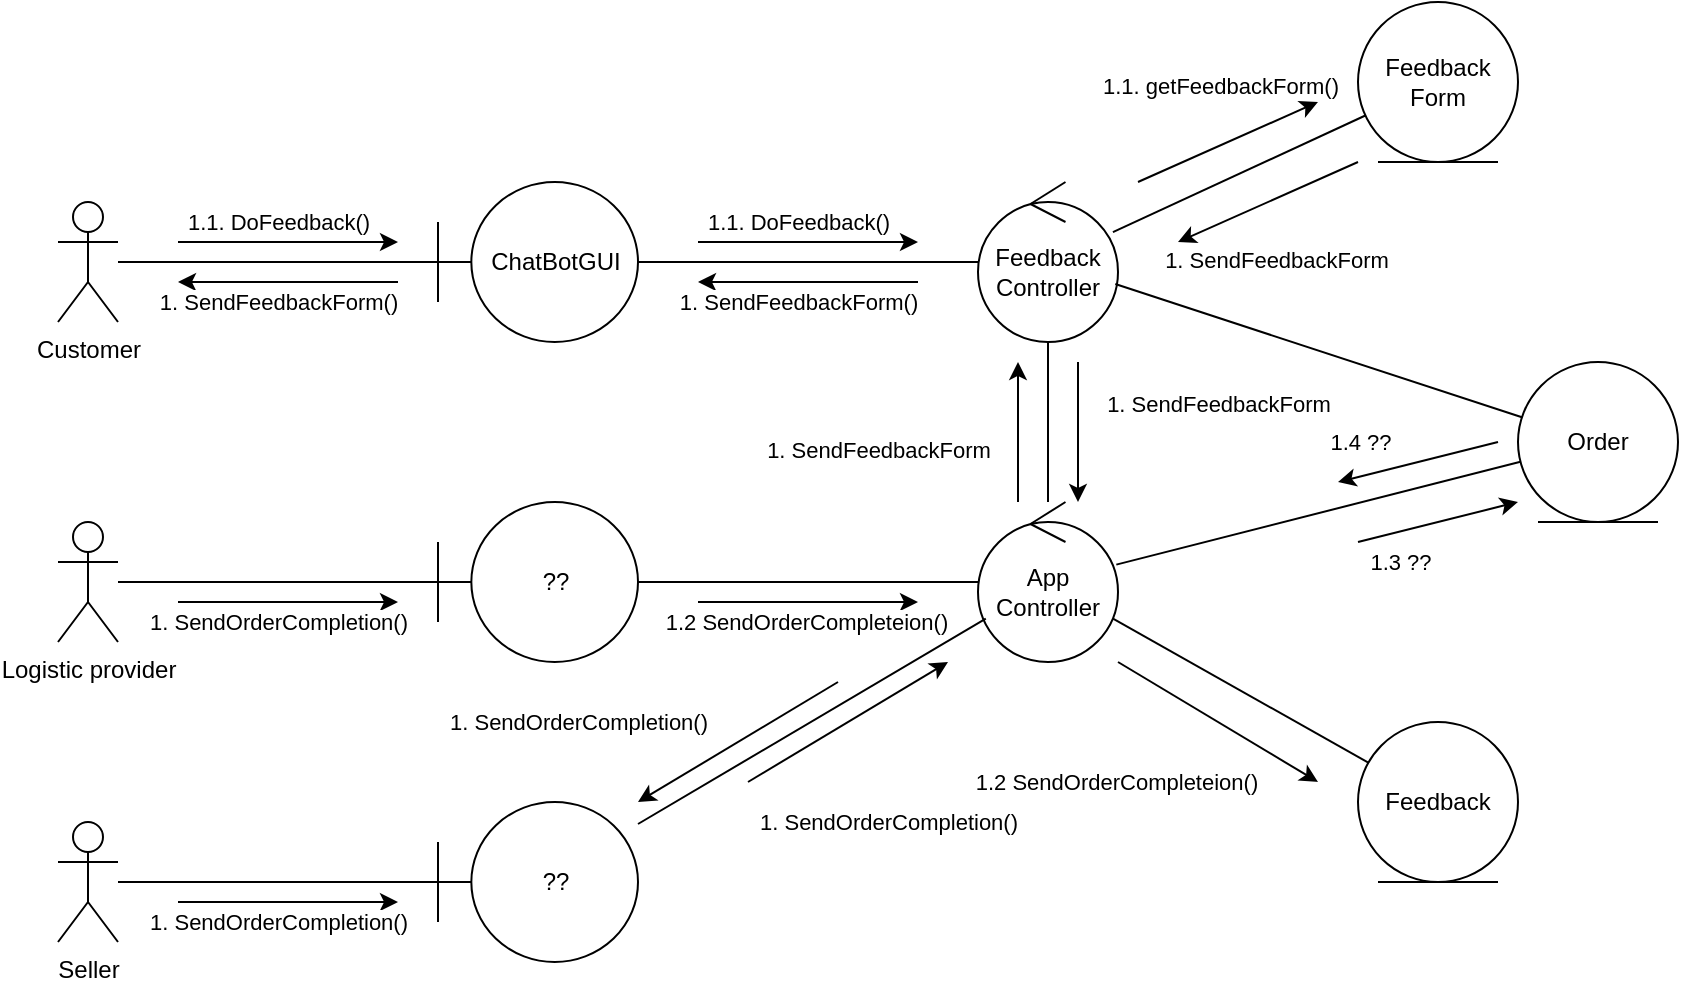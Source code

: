 <mxfile>
    <diagram id="1xrTCeCXLpbqKfW3dNeI" name="Collab">
        <mxGraphModel dx="294" dy="755" grid="1" gridSize="10" guides="1" tooltips="1" connect="1" arrows="1" fold="1" page="1" pageScale="1" pageWidth="850" pageHeight="1100" math="0" shadow="0">
            <root>
                <mxCell id="0"/>
                <mxCell id="1" parent="0"/>
                <mxCell id="7" style="edgeStyle=none;html=1;startArrow=none;startFill=0;endArrow=none;endFill=0;" edge="1" parent="1" source="8" target="31">
                    <mxGeometry relative="1" as="geometry"/>
                </mxCell>
                <mxCell id="8" value="Customer" style="shape=umlActor;verticalLabelPosition=bottom;verticalAlign=top;html=1;outlineConnect=0;" vertex="1" parent="1">
                    <mxGeometry x="30" y="190" width="30" height="60" as="geometry"/>
                </mxCell>
                <mxCell id="9" value="Feedback" style="ellipse;shape=umlEntity;whiteSpace=wrap;html=1;" vertex="1" parent="1">
                    <mxGeometry x="680" y="450" width="80" height="80" as="geometry"/>
                </mxCell>
                <mxCell id="10" style="edgeStyle=none;html=1;startArrow=none;startFill=0;endArrow=none;endFill=0;" edge="1" parent="1" source="13" target="31">
                    <mxGeometry relative="1" as="geometry"/>
                </mxCell>
                <mxCell id="11" style="edgeStyle=none;html=1;startArrow=none;startFill=0;endArrow=none;endFill=0;" edge="1" parent="1" source="13" target="26">
                    <mxGeometry relative="1" as="geometry"/>
                </mxCell>
                <mxCell id="12" style="edgeStyle=none;html=1;startArrow=none;startFill=0;endArrow=none;endFill=0;" edge="1" parent="1" source="13" target="34">
                    <mxGeometry relative="1" as="geometry"/>
                </mxCell>
                <mxCell id="13" value="Feedback&lt;br&gt;Controller" style="ellipse;shape=umlControl;whiteSpace=wrap;html=1;" vertex="1" parent="1">
                    <mxGeometry x="490" y="180" width="70" height="80" as="geometry"/>
                </mxCell>
                <mxCell id="14" style="edgeStyle=none;html=1;startArrow=none;startFill=0;endArrow=none;endFill=0;" edge="1" parent="1" source="15" target="34">
                    <mxGeometry relative="1" as="geometry"/>
                </mxCell>
                <mxCell id="15" value="??" style="shape=umlBoundary;whiteSpace=wrap;html=1;" vertex="1" parent="1">
                    <mxGeometry x="220" y="340" width="100" height="80" as="geometry"/>
                </mxCell>
                <mxCell id="16" style="edgeStyle=none;html=1;startArrow=none;startFill=0;endArrow=none;endFill=0;" edge="1" parent="1" source="17" target="15">
                    <mxGeometry relative="1" as="geometry"/>
                </mxCell>
                <mxCell id="17" value="Logistic provider" style="shape=umlActor;verticalLabelPosition=bottom;verticalAlign=top;html=1;outlineConnect=0;" vertex="1" parent="1">
                    <mxGeometry x="30" y="350" width="30" height="60" as="geometry"/>
                </mxCell>
                <mxCell id="18" value="" style="endArrow=classic;html=1;endFill=1;" edge="1" parent="1">
                    <mxGeometry width="50" height="50" relative="1" as="geometry">
                        <mxPoint x="90" y="390" as="sourcePoint"/>
                        <mxPoint x="200" y="390" as="targetPoint"/>
                    </mxGeometry>
                </mxCell>
                <mxCell id="19" value="1. SendOrderCompletion()" style="edgeLabel;html=1;align=center;verticalAlign=middle;resizable=0;points=[];" vertex="1" connectable="0" parent="18">
                    <mxGeometry x="0.417" y="-3" relative="1" as="geometry">
                        <mxPoint x="-28" y="7" as="offset"/>
                    </mxGeometry>
                </mxCell>
                <mxCell id="20" value="" style="endArrow=classic;html=1;endFill=1;" edge="1" parent="1">
                    <mxGeometry width="50" height="50" relative="1" as="geometry">
                        <mxPoint x="350" y="390" as="sourcePoint"/>
                        <mxPoint x="460" y="390" as="targetPoint"/>
                    </mxGeometry>
                </mxCell>
                <mxCell id="21" value="1.2 SendOrderCompleteion()" style="edgeLabel;html=1;align=center;verticalAlign=middle;resizable=0;points=[];" vertex="1" connectable="0" parent="20">
                    <mxGeometry x="0.417" y="-3" relative="1" as="geometry">
                        <mxPoint x="-24" y="7" as="offset"/>
                    </mxGeometry>
                </mxCell>
                <mxCell id="22" value="" style="endArrow=classic;html=1;endFill=1;" edge="1" parent="1">
                    <mxGeometry width="50" height="50" relative="1" as="geometry">
                        <mxPoint x="680" y="170" as="sourcePoint"/>
                        <mxPoint x="590" y="210" as="targetPoint"/>
                    </mxGeometry>
                </mxCell>
                <mxCell id="23" value="1. SendFeedbackForm" style="edgeLabel;html=1;align=center;verticalAlign=middle;resizable=0;points=[];" vertex="1" connectable="0" parent="22">
                    <mxGeometry x="0.417" y="-3" relative="1" as="geometry">
                        <mxPoint x="24" y="23" as="offset"/>
                    </mxGeometry>
                </mxCell>
                <mxCell id="24" value="" style="endArrow=classic;html=1;endFill=1;" edge="1" parent="1">
                    <mxGeometry width="50" height="50" relative="1" as="geometry">
                        <mxPoint x="90" y="210" as="sourcePoint"/>
                        <mxPoint x="200" y="210" as="targetPoint"/>
                    </mxGeometry>
                </mxCell>
                <mxCell id="25" value="1.1. DoFeedback()" style="edgeLabel;html=1;align=center;verticalAlign=middle;resizable=0;points=[];" vertex="1" connectable="0" parent="24">
                    <mxGeometry x="0.417" y="-3" relative="1" as="geometry">
                        <mxPoint x="-28" y="-13" as="offset"/>
                    </mxGeometry>
                </mxCell>
                <mxCell id="26" value="Feedback&lt;br&gt;Form" style="ellipse;shape=umlEntity;whiteSpace=wrap;html=1;" vertex="1" parent="1">
                    <mxGeometry x="680" y="90" width="80" height="80" as="geometry"/>
                </mxCell>
                <mxCell id="27" value="" style="endArrow=classic;html=1;endFill=1;" edge="1" parent="1">
                    <mxGeometry width="50" height="50" relative="1" as="geometry">
                        <mxPoint x="570" y="180" as="sourcePoint"/>
                        <mxPoint x="660" y="140" as="targetPoint"/>
                    </mxGeometry>
                </mxCell>
                <mxCell id="28" value="1.1. getFeedbackForm()" style="edgeLabel;html=1;align=center;verticalAlign=middle;resizable=0;points=[];" vertex="1" connectable="0" parent="27">
                    <mxGeometry x="0.417" y="-3" relative="1" as="geometry">
                        <mxPoint x="-24" y="-23" as="offset"/>
                    </mxGeometry>
                </mxCell>
                <mxCell id="29" style="edgeStyle=none;html=1;startArrow=none;startFill=0;endArrow=none;endFill=0;" edge="1" parent="1" source="30" target="13">
                    <mxGeometry relative="1" as="geometry"/>
                </mxCell>
                <mxCell id="30" value="Order" style="ellipse;shape=umlEntity;whiteSpace=wrap;html=1;" vertex="1" parent="1">
                    <mxGeometry x="760" y="270" width="80" height="80" as="geometry"/>
                </mxCell>
                <mxCell id="31" value="ChatBotGUI" style="shape=umlBoundary;whiteSpace=wrap;html=1;" vertex="1" parent="1">
                    <mxGeometry x="220" y="180" width="100" height="80" as="geometry"/>
                </mxCell>
                <mxCell id="32" style="edgeStyle=none;html=1;startArrow=none;startFill=0;endArrow=none;endFill=0;" edge="1" parent="1" source="34" target="30">
                    <mxGeometry relative="1" as="geometry"/>
                </mxCell>
                <mxCell id="33" style="edgeStyle=none;html=1;startArrow=none;startFill=0;endArrow=none;endFill=0;" edge="1" parent="1" source="34" target="9">
                    <mxGeometry relative="1" as="geometry"/>
                </mxCell>
                <mxCell id="34" value="App&lt;br&gt;Controller" style="ellipse;shape=umlControl;whiteSpace=wrap;html=1;" vertex="1" parent="1">
                    <mxGeometry x="490" y="340" width="70" height="80" as="geometry"/>
                </mxCell>
                <mxCell id="35" value="" style="endArrow=classic;html=1;endFill=1;" edge="1" parent="1">
                    <mxGeometry width="50" height="50" relative="1" as="geometry">
                        <mxPoint x="680" y="360" as="sourcePoint"/>
                        <mxPoint x="760" y="340" as="targetPoint"/>
                    </mxGeometry>
                </mxCell>
                <mxCell id="36" value="1.3 ??" style="edgeLabel;html=1;align=center;verticalAlign=middle;resizable=0;points=[];" connectable="0" vertex="1" parent="35">
                    <mxGeometry x="0.417" y="-3" relative="1" as="geometry">
                        <mxPoint x="-37" y="21" as="offset"/>
                    </mxGeometry>
                </mxCell>
                <mxCell id="37" style="edgeStyle=none;html=1;startArrow=none;startFill=0;endArrow=none;endFill=0;" edge="1" parent="1" source="38" target="54">
                    <mxGeometry relative="1" as="geometry"/>
                </mxCell>
                <mxCell id="38" value="Seller" style="shape=umlActor;verticalLabelPosition=bottom;verticalAlign=top;html=1;outlineConnect=0;" vertex="1" parent="1">
                    <mxGeometry x="30" y="500" width="30" height="60" as="geometry"/>
                </mxCell>
                <mxCell id="39" value="" style="endArrow=none;html=1;endFill=0;startArrow=classic;startFill=1;" edge="1" parent="1">
                    <mxGeometry width="50" height="50" relative="1" as="geometry">
                        <mxPoint x="670" y="330" as="sourcePoint"/>
                        <mxPoint x="750" y="310" as="targetPoint"/>
                    </mxGeometry>
                </mxCell>
                <mxCell id="40" value="1.4 ??" style="edgeLabel;html=1;align=center;verticalAlign=middle;resizable=0;points=[];" connectable="0" vertex="1" parent="39">
                    <mxGeometry x="0.417" y="-3" relative="1" as="geometry">
                        <mxPoint x="-47" y="-9" as="offset"/>
                    </mxGeometry>
                </mxCell>
                <mxCell id="41" value="" style="endArrow=classic;html=1;endFill=1;" edge="1" parent="1">
                    <mxGeometry width="50" height="50" relative="1" as="geometry">
                        <mxPoint x="510" y="340" as="sourcePoint"/>
                        <mxPoint x="510" y="270" as="targetPoint"/>
                    </mxGeometry>
                </mxCell>
                <mxCell id="42" value="1. SendFeedbackForm" style="edgeLabel;html=1;align=center;verticalAlign=middle;resizable=0;points=[];" connectable="0" vertex="1" parent="41">
                    <mxGeometry x="0.417" y="-3" relative="1" as="geometry">
                        <mxPoint x="-73" y="23" as="offset"/>
                    </mxGeometry>
                </mxCell>
                <mxCell id="43" value="" style="endArrow=none;html=1;endFill=0;startArrow=classic;startFill=1;" edge="1" parent="1">
                    <mxGeometry width="50" height="50" relative="1" as="geometry">
                        <mxPoint x="350" y="230" as="sourcePoint"/>
                        <mxPoint x="460" y="230" as="targetPoint"/>
                    </mxGeometry>
                </mxCell>
                <mxCell id="44" value="1. SendFeedbackForm()" style="edgeLabel;html=1;align=center;verticalAlign=middle;resizable=0;points=[];" connectable="0" vertex="1" parent="43">
                    <mxGeometry x="0.417" y="-3" relative="1" as="geometry">
                        <mxPoint x="-28" y="7" as="offset"/>
                    </mxGeometry>
                </mxCell>
                <mxCell id="45" value="" style="endArrow=none;html=1;endFill=0;startArrow=classic;startFill=1;" edge="1" parent="1">
                    <mxGeometry width="50" height="50" relative="1" as="geometry">
                        <mxPoint x="90" y="230" as="sourcePoint"/>
                        <mxPoint x="200" y="230" as="targetPoint"/>
                    </mxGeometry>
                </mxCell>
                <mxCell id="46" value="1. SendFeedbackForm()" style="edgeLabel;html=1;align=center;verticalAlign=middle;resizable=0;points=[];" connectable="0" vertex="1" parent="45">
                    <mxGeometry x="0.417" y="-3" relative="1" as="geometry">
                        <mxPoint x="-28" y="7" as="offset"/>
                    </mxGeometry>
                </mxCell>
                <mxCell id="47" value="" style="endArrow=classic;html=1;endFill=1;" edge="1" parent="1">
                    <mxGeometry width="50" height="50" relative="1" as="geometry">
                        <mxPoint x="350" y="210" as="sourcePoint"/>
                        <mxPoint x="460" y="210" as="targetPoint"/>
                    </mxGeometry>
                </mxCell>
                <mxCell id="48" value="1.1. DoFeedback()" style="edgeLabel;html=1;align=center;verticalAlign=middle;resizable=0;points=[];" connectable="0" vertex="1" parent="47">
                    <mxGeometry x="0.417" y="-3" relative="1" as="geometry">
                        <mxPoint x="-28" y="-13" as="offset"/>
                    </mxGeometry>
                </mxCell>
                <mxCell id="49" value="" style="endArrow=none;html=1;endFill=0;startArrow=classic;startFill=1;" edge="1" parent="1">
                    <mxGeometry width="50" height="50" relative="1" as="geometry">
                        <mxPoint x="540" y="340" as="sourcePoint"/>
                        <mxPoint x="540" y="270" as="targetPoint"/>
                    </mxGeometry>
                </mxCell>
                <mxCell id="50" value="1. SendFeedbackForm" style="edgeLabel;html=1;align=center;verticalAlign=middle;resizable=0;points=[];" connectable="0" vertex="1" parent="49">
                    <mxGeometry x="0.417" y="-3" relative="1" as="geometry">
                        <mxPoint x="67" as="offset"/>
                    </mxGeometry>
                </mxCell>
                <mxCell id="51" value="" style="endArrow=classic;html=1;endFill=1;" edge="1" parent="1">
                    <mxGeometry width="50" height="50" relative="1" as="geometry">
                        <mxPoint x="560" y="420" as="sourcePoint"/>
                        <mxPoint x="660" y="480" as="targetPoint"/>
                    </mxGeometry>
                </mxCell>
                <mxCell id="52" value="1.2 SendOrderCompleteion()" style="edgeLabel;html=1;align=center;verticalAlign=middle;resizable=0;points=[];" connectable="0" vertex="1" parent="51">
                    <mxGeometry x="0.417" y="-3" relative="1" as="geometry">
                        <mxPoint x="-70" y="15" as="offset"/>
                    </mxGeometry>
                </mxCell>
                <mxCell id="53" style="edgeStyle=none;html=1;startArrow=none;startFill=0;endArrow=none;endFill=0;" edge="1" parent="1" target="34">
                    <mxGeometry relative="1" as="geometry">
                        <mxPoint x="320" y="501" as="sourcePoint"/>
                    </mxGeometry>
                </mxCell>
                <mxCell id="54" value="??" style="shape=umlBoundary;whiteSpace=wrap;html=1;" vertex="1" parent="1">
                    <mxGeometry x="220" y="490" width="100" height="80" as="geometry"/>
                </mxCell>
                <mxCell id="55" value="" style="endArrow=classic;html=1;endFill=1;" edge="1" parent="1">
                    <mxGeometry width="50" height="50" relative="1" as="geometry">
                        <mxPoint x="90" y="540" as="sourcePoint"/>
                        <mxPoint x="200" y="540" as="targetPoint"/>
                    </mxGeometry>
                </mxCell>
                <mxCell id="56" value="1. SendOrderCompletion()" style="edgeLabel;html=1;align=center;verticalAlign=middle;resizable=0;points=[];" connectable="0" vertex="1" parent="55">
                    <mxGeometry x="0.417" y="-3" relative="1" as="geometry">
                        <mxPoint x="-28" y="7" as="offset"/>
                    </mxGeometry>
                </mxCell>
                <mxCell id="57" value="" style="endArrow=classic;html=1;endFill=1;" edge="1" parent="1">
                    <mxGeometry width="50" height="50" relative="1" as="geometry">
                        <mxPoint x="375" y="480" as="sourcePoint"/>
                        <mxPoint x="475" y="420" as="targetPoint"/>
                    </mxGeometry>
                </mxCell>
                <mxCell id="58" value="1. SendOrderCompletion()" style="edgeLabel;html=1;align=center;verticalAlign=middle;resizable=0;points=[];" connectable="0" vertex="1" parent="57">
                    <mxGeometry x="0.417" y="-3" relative="1" as="geometry">
                        <mxPoint x="-3" y="60" as="offset"/>
                    </mxGeometry>
                </mxCell>
                <mxCell id="59" value="" style="endArrow=none;html=1;endFill=0;startArrow=classic;startFill=1;" edge="1" parent="1">
                    <mxGeometry width="50" height="50" relative="1" as="geometry">
                        <mxPoint x="320" y="490" as="sourcePoint"/>
                        <mxPoint x="420" y="430" as="targetPoint"/>
                    </mxGeometry>
                </mxCell>
                <mxCell id="60" value="1. SendOrderCompletion()" style="edgeLabel;html=1;align=center;verticalAlign=middle;resizable=0;points=[];" connectable="0" vertex="1" parent="59">
                    <mxGeometry x="0.417" y="-3" relative="1" as="geometry">
                        <mxPoint x="-103" as="offset"/>
                    </mxGeometry>
                </mxCell>
            </root>
        </mxGraphModel>
    </diagram>
    <diagram id="lj3JHrsBOW_VckmbQgxF" name="Sequence">
        <mxGraphModel grid="1" page="1" gridSize="10" guides="1" tooltips="1" connect="1" arrows="1" fold="1" pageScale="1" pageWidth="850" pageHeight="1100" math="0" shadow="0">
            <root>
                <mxCell id="0"/>
                <mxCell id="1" parent="0"/>
                <mxCell id="1yyjDfXd7CJUzKMyU2H9-2" value="Actor" style="shape=umlActor;verticalLabelPosition=bottom;verticalAlign=top;html=1;outlineConnect=0;" vertex="1" parent="1">
                    <mxGeometry x="10" y="80" width="30" height="60" as="geometry"/>
                </mxCell>
                <mxCell id="1yyjDfXd7CJUzKMyU2H9-3" value="Boundary Object" style="shape=umlBoundary;whiteSpace=wrap;html=1;" vertex="1" parent="1">
                    <mxGeometry x="90" y="100" width="100" height="80" as="geometry"/>
                </mxCell>
                <mxCell id="1yyjDfXd7CJUzKMyU2H9-4" value="Entity Object" style="ellipse;shape=umlEntity;whiteSpace=wrap;html=1;" vertex="1" parent="1">
                    <mxGeometry x="370" y="170" width="80" height="80" as="geometry"/>
                </mxCell>
                <mxCell id="1yyjDfXd7CJUzKMyU2H9-5" value="Control Object" style="ellipse;shape=umlControl;whiteSpace=wrap;html=1;" vertex="1" parent="1">
                    <mxGeometry x="240" y="110" width="70" height="80" as="geometry"/>
                </mxCell>
            </root>
        </mxGraphModel>
    </diagram>
</mxfile>